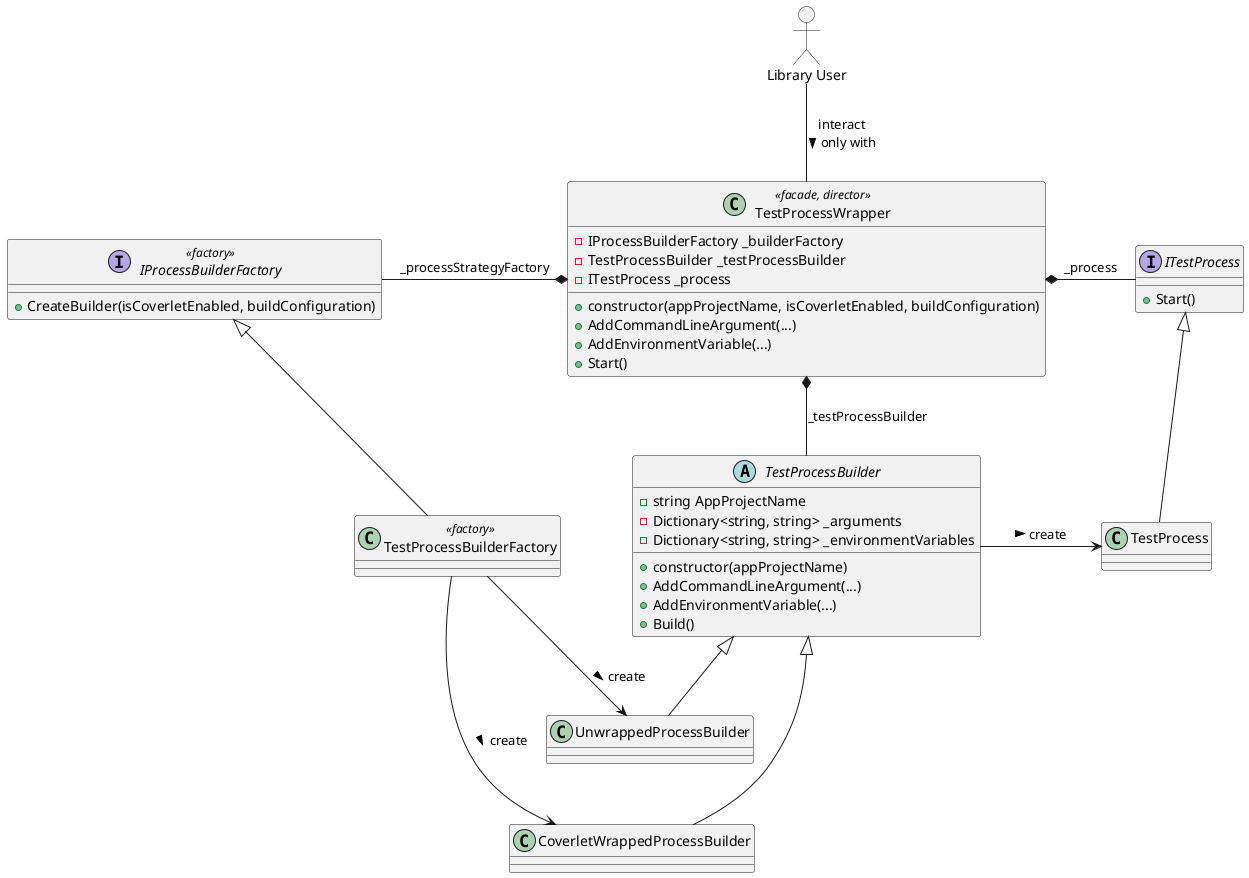 @startuml
allowmixing

actor "Library User" as user

class "TestProcessWrapper" as wrapper  << facade, director >> {
  - IProcessBuilderFactory _builderFactory
  - TestProcessBuilder _testProcessBuilder
  - ITestProcess _process
  
  + constructor(appProjectName, isCoverletEnabled, buildConfiguration)
  + AddCommandLineArgument(...)
  + AddEnvironmentVariable(...)
  + Start()
}

user -- wrapper : interact\nonly with >

interface "IProcessBuilderFactory" as factory_if << factory >> {
  + CreateBuilder(isCoverletEnabled, buildConfiguration)
}

class "TestProcessBuilderFactory" as factory << factory >>
factory_if <|-- factory

factory_if -* wrapper : _processStrategyFactory

abstract class "TestProcessBuilder" as builder {
  - string AppProjectName
  - Dictionary<string, string> _arguments
  - Dictionary<string, string> _environmentVariables
  + constructor(appProjectName)
  + AddCommandLineArgument(...)
  + AddEnvironmentVariable(...)
  + Build()
}

wrapper *- builder : _testProcessBuilder

class "UnwrappedProcessBuilder" as process_builder
builder <|-- process_builder
factory --> process_builder : create >

class "CoverletWrappedProcessBuilder" as coverlet_builder
builder <|--- coverlet_builder
factory ---> coverlet_builder : create >

interface "ITestProcess" as process_if {
  + Start()
}

wrapper *- process_if : _process

class "TestProcess" as process
process_if <|-- process

builder -> process : create >

'factory_if ---- process_if
@enduml